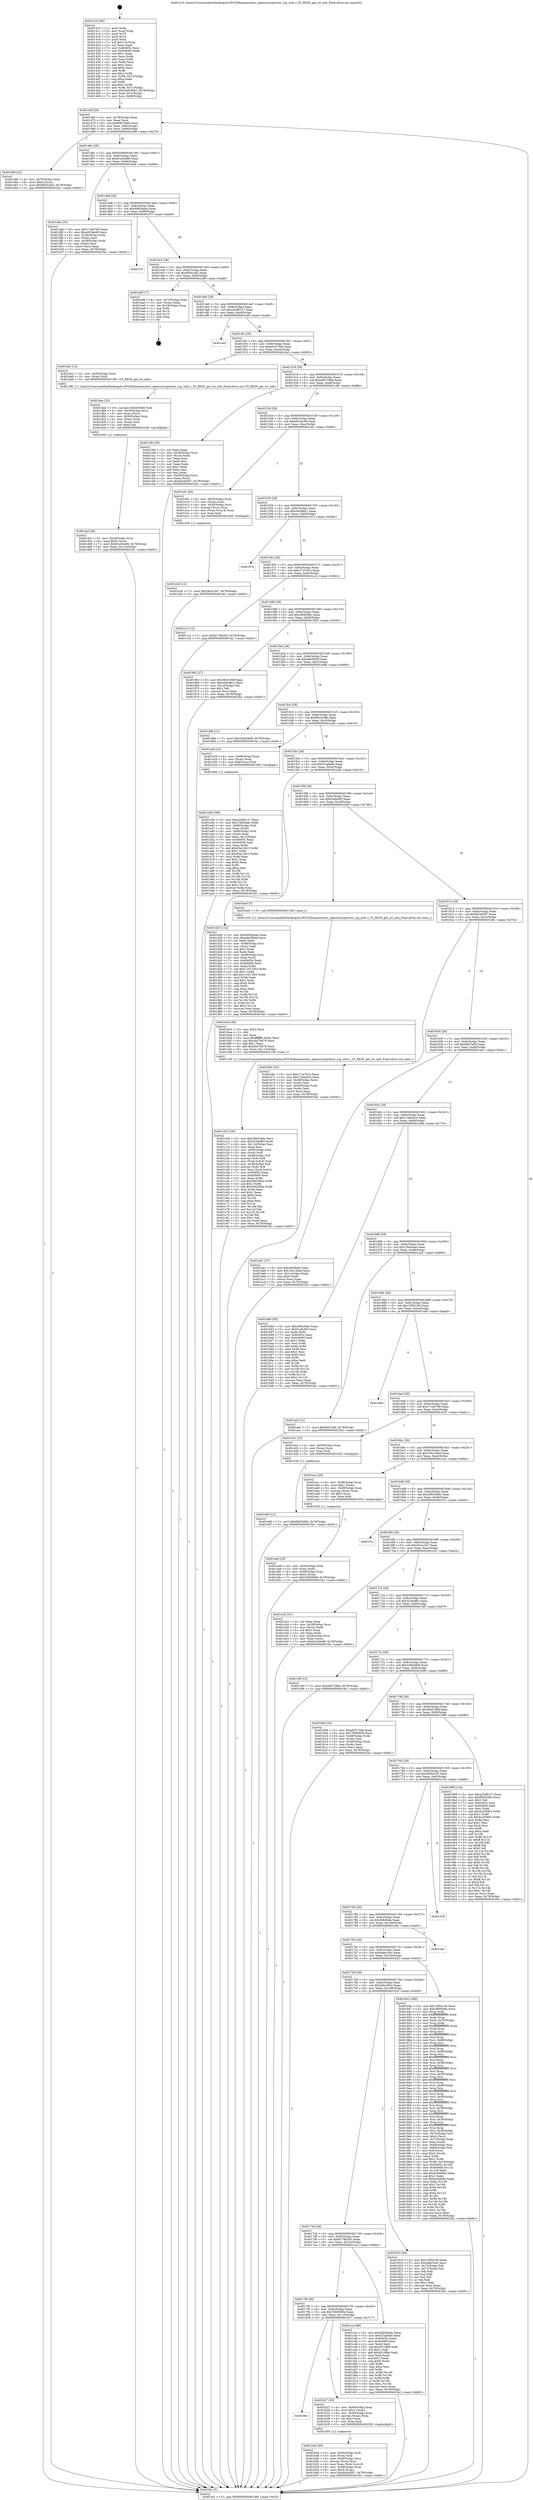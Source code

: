 digraph "0x401410" {
  label = "0x401410 (/mnt/c/Users/mathe/Desktop/tcc/POCII/binaries/extr_opensslcryptotsts_rsp_utils.c_TS_RESP_get_tst_info_Final-ollvm.out::main(0))"
  labelloc = "t"
  node[shape=record]

  Entry [label="",width=0.3,height=0.3,shape=circle,fillcolor=black,style=filled]
  "0x40146f" [label="{
     0x40146f [29]\l
     | [instrs]\l
     &nbsp;&nbsp;0x40146f \<+3\>: mov -0x78(%rbp),%eax\l
     &nbsp;&nbsp;0x401472 \<+2\>: mov %eax,%ecx\l
     &nbsp;&nbsp;0x401474 \<+6\>: sub $0x8467b6f4,%ecx\l
     &nbsp;&nbsp;0x40147a \<+6\>: mov %eax,-0x8c(%rbp)\l
     &nbsp;&nbsp;0x401480 \<+6\>: mov %ecx,-0x90(%rbp)\l
     &nbsp;&nbsp;0x401486 \<+6\>: je 0000000000401e89 \<main+0xa79\>\l
  }"]
  "0x401e89" [label="{
     0x401e89 [22]\l
     | [instrs]\l
     &nbsp;&nbsp;0x401e89 \<+4\>: mov -0x70(%rbp),%rax\l
     &nbsp;&nbsp;0x401e8d \<+6\>: movl $0x0,(%rax)\l
     &nbsp;&nbsp;0x401e93 \<+7\>: movl $0x9f281e62,-0x78(%rbp)\l
     &nbsp;&nbsp;0x401e9a \<+5\>: jmp 0000000000401fa1 \<main+0xb91\>\l
  }"]
  "0x40148c" [label="{
     0x40148c [28]\l
     | [instrs]\l
     &nbsp;&nbsp;0x40148c \<+5\>: jmp 0000000000401491 \<main+0x81\>\l
     &nbsp;&nbsp;0x401491 \<+6\>: mov -0x8c(%rbp),%eax\l
     &nbsp;&nbsp;0x401497 \<+5\>: sub $0x91e02e98,%eax\l
     &nbsp;&nbsp;0x40149c \<+6\>: mov %eax,-0x94(%rbp)\l
     &nbsp;&nbsp;0x4014a2 \<+6\>: je 0000000000401deb \<main+0x9db\>\l
  }"]
  Exit [label="",width=0.3,height=0.3,shape=circle,fillcolor=black,style=filled,peripheries=2]
  "0x401deb" [label="{
     0x401deb [33]\l
     | [instrs]\l
     &nbsp;&nbsp;0x401deb \<+5\>: mov $0x17ca0768,%eax\l
     &nbsp;&nbsp;0x401df0 \<+5\>: mov $0xa923ec69,%ecx\l
     &nbsp;&nbsp;0x401df5 \<+4\>: mov -0x28(%rbp),%rdx\l
     &nbsp;&nbsp;0x401df9 \<+2\>: mov (%rdx),%esi\l
     &nbsp;&nbsp;0x401dfb \<+4\>: mov -0x58(%rbp),%rdx\l
     &nbsp;&nbsp;0x401dff \<+2\>: cmp (%rdx),%esi\l
     &nbsp;&nbsp;0x401e01 \<+3\>: cmovl %ecx,%eax\l
     &nbsp;&nbsp;0x401e04 \<+3\>: mov %eax,-0x78(%rbp)\l
     &nbsp;&nbsp;0x401e07 \<+5\>: jmp 0000000000401fa1 \<main+0xb91\>\l
  }"]
  "0x4014a8" [label="{
     0x4014a8 [28]\l
     | [instrs]\l
     &nbsp;&nbsp;0x4014a8 \<+5\>: jmp 00000000004014ad \<main+0x9d\>\l
     &nbsp;&nbsp;0x4014ad \<+6\>: mov -0x8c(%rbp),%eax\l
     &nbsp;&nbsp;0x4014b3 \<+5\>: sub $0x9483beab,%eax\l
     &nbsp;&nbsp;0x4014b8 \<+6\>: mov %eax,-0x98(%rbp)\l
     &nbsp;&nbsp;0x4014be \<+6\>: je 0000000000401f7f \<main+0xb6f\>\l
  }"]
  "0x401e60" [label="{
     0x401e60 [12]\l
     | [instrs]\l
     &nbsp;&nbsp;0x401e60 \<+7\>: movl $0x8467b6f4,-0x78(%rbp)\l
     &nbsp;&nbsp;0x401e67 \<+5\>: jmp 0000000000401fa1 \<main+0xb91\>\l
  }"]
  "0x401f7f" [label="{
     0x401f7f\l
  }", style=dashed]
  "0x4014c4" [label="{
     0x4014c4 [28]\l
     | [instrs]\l
     &nbsp;&nbsp;0x4014c4 \<+5\>: jmp 00000000004014c9 \<main+0xb9\>\l
     &nbsp;&nbsp;0x4014c9 \<+6\>: mov -0x8c(%rbp),%eax\l
     &nbsp;&nbsp;0x4014cf \<+5\>: sub $0x9f281e62,%eax\l
     &nbsp;&nbsp;0x4014d4 \<+6\>: mov %eax,-0x9c(%rbp)\l
     &nbsp;&nbsp;0x4014da \<+6\>: je 0000000000401e9f \<main+0xa8f\>\l
  }"]
  "0x401e26" [label="{
     0x401e26 [12]\l
     | [instrs]\l
     &nbsp;&nbsp;0x401e26 \<+7\>: movl $0x29ca15e7,-0x78(%rbp)\l
     &nbsp;&nbsp;0x401e2d \<+5\>: jmp 0000000000401fa1 \<main+0xb91\>\l
  }"]
  "0x401e9f" [label="{
     0x401e9f [17]\l
     | [instrs]\l
     &nbsp;&nbsp;0x401e9f \<+4\>: mov -0x70(%rbp),%rax\l
     &nbsp;&nbsp;0x401ea3 \<+2\>: mov (%rax),%eax\l
     &nbsp;&nbsp;0x401ea5 \<+4\>: lea -0x18(%rbp),%rsp\l
     &nbsp;&nbsp;0x401ea9 \<+1\>: pop %rbx\l
     &nbsp;&nbsp;0x401eaa \<+2\>: pop %r14\l
     &nbsp;&nbsp;0x401eac \<+2\>: pop %r15\l
     &nbsp;&nbsp;0x401eae \<+1\>: pop %rbp\l
     &nbsp;&nbsp;0x401eaf \<+1\>: ret\l
  }"]
  "0x4014e0" [label="{
     0x4014e0 [28]\l
     | [instrs]\l
     &nbsp;&nbsp;0x4014e0 \<+5\>: jmp 00000000004014e5 \<main+0xd5\>\l
     &nbsp;&nbsp;0x4014e5 \<+6\>: mov -0x8c(%rbp),%eax\l
     &nbsp;&nbsp;0x4014eb \<+5\>: sub $0xa25d8127,%eax\l
     &nbsp;&nbsp;0x4014f0 \<+6\>: mov %eax,-0xa0(%rbp)\l
     &nbsp;&nbsp;0x4014f6 \<+6\>: je 0000000000401eef \<main+0xadf\>\l
  }"]
  "0x401dcf" [label="{
     0x401dcf [28]\l
     | [instrs]\l
     &nbsp;&nbsp;0x401dcf \<+4\>: mov -0x28(%rbp),%rcx\l
     &nbsp;&nbsp;0x401dd3 \<+6\>: movl $0x0,(%rcx)\l
     &nbsp;&nbsp;0x401dd9 \<+7\>: movl $0x91e02e98,-0x78(%rbp)\l
     &nbsp;&nbsp;0x401de0 \<+6\>: mov %eax,-0x118(%rbp)\l
     &nbsp;&nbsp;0x401de6 \<+5\>: jmp 0000000000401fa1 \<main+0xb91\>\l
  }"]
  "0x401eef" [label="{
     0x401eef\l
  }", style=dashed]
  "0x4014fc" [label="{
     0x4014fc [28]\l
     | [instrs]\l
     &nbsp;&nbsp;0x4014fc \<+5\>: jmp 0000000000401501 \<main+0xf1\>\l
     &nbsp;&nbsp;0x401501 \<+6\>: mov -0x8c(%rbp),%eax\l
     &nbsp;&nbsp;0x401507 \<+5\>: sub $0xa633759a,%eax\l
     &nbsp;&nbsp;0x40150c \<+6\>: mov %eax,-0xa4(%rbp)\l
     &nbsp;&nbsp;0x401512 \<+6\>: je 0000000000401da2 \<main+0x992\>\l
  }"]
  "0x401dae" [label="{
     0x401dae [33]\l
     | [instrs]\l
     &nbsp;&nbsp;0x401dae \<+10\>: movabs $0x4020b6,%rdi\l
     &nbsp;&nbsp;0x401db8 \<+4\>: mov -0x30(%rbp),%rcx\l
     &nbsp;&nbsp;0x401dbc \<+3\>: mov %rax,(%rcx)\l
     &nbsp;&nbsp;0x401dbf \<+4\>: mov -0x30(%rbp),%rax\l
     &nbsp;&nbsp;0x401dc3 \<+3\>: mov (%rax),%rax\l
     &nbsp;&nbsp;0x401dc6 \<+2\>: mov (%rax),%esi\l
     &nbsp;&nbsp;0x401dc8 \<+2\>: mov $0x0,%al\l
     &nbsp;&nbsp;0x401dca \<+5\>: call 0000000000401040 \<printf@plt\>\l
     | [calls]\l
     &nbsp;&nbsp;0x401040 \{1\} (unknown)\l
  }"]
  "0x401da2" [label="{
     0x401da2 [12]\l
     | [instrs]\l
     &nbsp;&nbsp;0x401da2 \<+4\>: mov -0x50(%rbp),%rax\l
     &nbsp;&nbsp;0x401da6 \<+3\>: mov (%rax),%rdi\l
     &nbsp;&nbsp;0x401da9 \<+5\>: call 00000000004013f0 \<TS_RESP_get_tst_info\>\l
     | [calls]\l
     &nbsp;&nbsp;0x4013f0 \{1\} (/mnt/c/Users/mathe/Desktop/tcc/POCII/binaries/extr_opensslcryptotsts_rsp_utils.c_TS_RESP_get_tst_info_Final-ollvm.out::TS_RESP_get_tst_info)\l
  }"]
  "0x401518" [label="{
     0x401518 [28]\l
     | [instrs]\l
     &nbsp;&nbsp;0x401518 \<+5\>: jmp 000000000040151d \<main+0x10d\>\l
     &nbsp;&nbsp;0x40151d \<+6\>: mov -0x8c(%rbp),%eax\l
     &nbsp;&nbsp;0x401523 \<+5\>: sub $0xa68729bd,%eax\l
     &nbsp;&nbsp;0x401528 \<+6\>: mov %eax,-0xa8(%rbp)\l
     &nbsp;&nbsp;0x40152e \<+6\>: je 0000000000401c9b \<main+0x88b\>\l
  }"]
  "0x401c0d" [label="{
     0x401c0d [130]\l
     | [instrs]\l
     &nbsp;&nbsp;0x401c0d \<+5\>: mov $0x2963c6de,%ecx\l
     &nbsp;&nbsp;0x401c12 \<+5\>: mov $0x323ebf65,%edx\l
     &nbsp;&nbsp;0x401c17 \<+6\>: mov -0x114(%rbp),%esi\l
     &nbsp;&nbsp;0x401c1d \<+3\>: imul %eax,%esi\l
     &nbsp;&nbsp;0x401c20 \<+4\>: mov -0x50(%rbp),%rdi\l
     &nbsp;&nbsp;0x401c24 \<+3\>: mov (%rdi),%rdi\l
     &nbsp;&nbsp;0x401c27 \<+4\>: mov -0x48(%rbp),%r8\l
     &nbsp;&nbsp;0x401c2b \<+3\>: movslq (%r8),%r8\l
     &nbsp;&nbsp;0x401c2e \<+4\>: mov (%rdi,%r8,8),%rdi\l
     &nbsp;&nbsp;0x401c32 \<+4\>: mov -0x38(%rbp),%r8\l
     &nbsp;&nbsp;0x401c36 \<+3\>: movslq (%r8),%r8\l
     &nbsp;&nbsp;0x401c39 \<+4\>: mov %esi,(%rdi,%r8,4)\l
     &nbsp;&nbsp;0x401c3d \<+7\>: mov 0x40405c,%eax\l
     &nbsp;&nbsp;0x401c44 \<+7\>: mov 0x404060,%esi\l
     &nbsp;&nbsp;0x401c4b \<+3\>: mov %eax,%r9d\l
     &nbsp;&nbsp;0x401c4e \<+7\>: sub $0x3645df2a,%r9d\l
     &nbsp;&nbsp;0x401c55 \<+4\>: sub $0x1,%r9d\l
     &nbsp;&nbsp;0x401c59 \<+7\>: add $0x3645df2a,%r9d\l
     &nbsp;&nbsp;0x401c60 \<+4\>: imul %r9d,%eax\l
     &nbsp;&nbsp;0x401c64 \<+3\>: and $0x1,%eax\l
     &nbsp;&nbsp;0x401c67 \<+3\>: cmp $0x0,%eax\l
     &nbsp;&nbsp;0x401c6a \<+4\>: sete %r10b\l
     &nbsp;&nbsp;0x401c6e \<+3\>: cmp $0xa,%esi\l
     &nbsp;&nbsp;0x401c71 \<+4\>: setl %r11b\l
     &nbsp;&nbsp;0x401c75 \<+3\>: mov %r10b,%bl\l
     &nbsp;&nbsp;0x401c78 \<+3\>: and %r11b,%bl\l
     &nbsp;&nbsp;0x401c7b \<+3\>: xor %r11b,%r10b\l
     &nbsp;&nbsp;0x401c7e \<+3\>: or %r10b,%bl\l
     &nbsp;&nbsp;0x401c81 \<+3\>: test $0x1,%bl\l
     &nbsp;&nbsp;0x401c84 \<+3\>: cmovne %edx,%ecx\l
     &nbsp;&nbsp;0x401c87 \<+3\>: mov %ecx,-0x78(%rbp)\l
     &nbsp;&nbsp;0x401c8a \<+5\>: jmp 0000000000401fa1 \<main+0xb91\>\l
  }"]
  "0x401c9b" [label="{
     0x401c9b [39]\l
     | [instrs]\l
     &nbsp;&nbsp;0x401c9b \<+2\>: xor %eax,%eax\l
     &nbsp;&nbsp;0x401c9d \<+4\>: mov -0x38(%rbp),%rcx\l
     &nbsp;&nbsp;0x401ca1 \<+2\>: mov (%rcx),%edx\l
     &nbsp;&nbsp;0x401ca3 \<+2\>: mov %eax,%esi\l
     &nbsp;&nbsp;0x401ca5 \<+2\>: sub %edx,%esi\l
     &nbsp;&nbsp;0x401ca7 \<+2\>: mov %eax,%edx\l
     &nbsp;&nbsp;0x401ca9 \<+3\>: sub $0x1,%edx\l
     &nbsp;&nbsp;0x401cac \<+2\>: add %edx,%esi\l
     &nbsp;&nbsp;0x401cae \<+2\>: sub %esi,%eax\l
     &nbsp;&nbsp;0x401cb0 \<+4\>: mov -0x38(%rbp),%rcx\l
     &nbsp;&nbsp;0x401cb4 \<+2\>: mov %eax,(%rcx)\l
     &nbsp;&nbsp;0x401cb6 \<+7\>: movl $0xfa34d597,-0x78(%rbp)\l
     &nbsp;&nbsp;0x401cbd \<+5\>: jmp 0000000000401fa1 \<main+0xb91\>\l
  }"]
  "0x401534" [label="{
     0x401534 [28]\l
     | [instrs]\l
     &nbsp;&nbsp;0x401534 \<+5\>: jmp 0000000000401539 \<main+0x129\>\l
     &nbsp;&nbsp;0x401539 \<+6\>: mov -0x8c(%rbp),%eax\l
     &nbsp;&nbsp;0x40153f \<+5\>: sub $0xa923ec69,%eax\l
     &nbsp;&nbsp;0x401544 \<+6\>: mov %eax,-0xac(%rbp)\l
     &nbsp;&nbsp;0x40154a \<+6\>: je 0000000000401e0c \<main+0x9fc\>\l
  }"]
  "0x401be5" [label="{
     0x401be5 [40]\l
     | [instrs]\l
     &nbsp;&nbsp;0x401be5 \<+5\>: mov $0x2,%ecx\l
     &nbsp;&nbsp;0x401bea \<+1\>: cltd\l
     &nbsp;&nbsp;0x401beb \<+2\>: idiv %ecx\l
     &nbsp;&nbsp;0x401bed \<+6\>: imul $0xfffffffe,%edx,%ecx\l
     &nbsp;&nbsp;0x401bf3 \<+6\>: sub $0xcbd79b76,%ecx\l
     &nbsp;&nbsp;0x401bf9 \<+3\>: add $0x1,%ecx\l
     &nbsp;&nbsp;0x401bfc \<+6\>: add $0xcbd79b76,%ecx\l
     &nbsp;&nbsp;0x401c02 \<+6\>: mov %ecx,-0x114(%rbp)\l
     &nbsp;&nbsp;0x401c08 \<+5\>: call 0000000000401160 \<next_i\>\l
     | [calls]\l
     &nbsp;&nbsp;0x401160 \{1\} (/mnt/c/Users/mathe/Desktop/tcc/POCII/binaries/extr_opensslcryptotsts_rsp_utils.c_TS_RESP_get_tst_info_Final-ollvm.out::next_i)\l
  }"]
  "0x401e0c" [label="{
     0x401e0c [26]\l
     | [instrs]\l
     &nbsp;&nbsp;0x401e0c \<+4\>: mov -0x50(%rbp),%rax\l
     &nbsp;&nbsp;0x401e10 \<+3\>: mov (%rax),%rax\l
     &nbsp;&nbsp;0x401e13 \<+4\>: mov -0x28(%rbp),%rcx\l
     &nbsp;&nbsp;0x401e17 \<+3\>: movslq (%rcx),%rcx\l
     &nbsp;&nbsp;0x401e1a \<+4\>: mov (%rax,%rcx,8),%rax\l
     &nbsp;&nbsp;0x401e1e \<+3\>: mov %rax,%rdi\l
     &nbsp;&nbsp;0x401e21 \<+5\>: call 0000000000401030 \<free@plt\>\l
     | [calls]\l
     &nbsp;&nbsp;0x401030 \{1\} (unknown)\l
  }"]
  "0x401550" [label="{
     0x401550 [28]\l
     | [instrs]\l
     &nbsp;&nbsp;0x401550 \<+5\>: jmp 0000000000401555 \<main+0x145\>\l
     &nbsp;&nbsp;0x401555 \<+6\>: mov -0x8c(%rbp),%eax\l
     &nbsp;&nbsp;0x40155b \<+5\>: sub $0xc0a5d8c1,%eax\l
     &nbsp;&nbsp;0x401560 \<+6\>: mov %eax,-0xb0(%rbp)\l
     &nbsp;&nbsp;0x401566 \<+6\>: je 000000000040197e \<main+0x56e\>\l
  }"]
  "0x401b44" [label="{
     0x401b44 [40]\l
     | [instrs]\l
     &nbsp;&nbsp;0x401b44 \<+4\>: mov -0x50(%rbp),%rdi\l
     &nbsp;&nbsp;0x401b48 \<+3\>: mov (%rdi),%rdi\l
     &nbsp;&nbsp;0x401b4b \<+4\>: mov -0x48(%rbp),%rcx\l
     &nbsp;&nbsp;0x401b4f \<+3\>: movslq (%rcx),%rcx\l
     &nbsp;&nbsp;0x401b52 \<+4\>: mov %rax,(%rdi,%rcx,8)\l
     &nbsp;&nbsp;0x401b56 \<+4\>: mov -0x38(%rbp),%rax\l
     &nbsp;&nbsp;0x401b5a \<+6\>: movl $0x0,(%rax)\l
     &nbsp;&nbsp;0x401b60 \<+7\>: movl $0xfa34d597,-0x78(%rbp)\l
     &nbsp;&nbsp;0x401b67 \<+5\>: jmp 0000000000401fa1 \<main+0xb91\>\l
  }"]
  "0x40197e" [label="{
     0x40197e\l
  }", style=dashed]
  "0x40156c" [label="{
     0x40156c [28]\l
     | [instrs]\l
     &nbsp;&nbsp;0x40156c \<+5\>: jmp 0000000000401571 \<main+0x161\>\l
     &nbsp;&nbsp;0x401571 \<+6\>: mov -0x8c(%rbp),%eax\l
     &nbsp;&nbsp;0x401577 \<+5\>: sub $0xc17a7d14,%eax\l
     &nbsp;&nbsp;0x40157c \<+6\>: mov %eax,-0xb4(%rbp)\l
     &nbsp;&nbsp;0x401582 \<+6\>: je 0000000000401cc2 \<main+0x8b2\>\l
  }"]
  "0x40180c" [label="{
     0x40180c\l
  }", style=dashed]
  "0x401cc2" [label="{
     0x401cc2 [12]\l
     | [instrs]\l
     &nbsp;&nbsp;0x401cc2 \<+7\>: movl $0x61786263,-0x78(%rbp)\l
     &nbsp;&nbsp;0x401cc9 \<+5\>: jmp 0000000000401fa1 \<main+0xb91\>\l
  }"]
  "0x401588" [label="{
     0x401588 [28]\l
     | [instrs]\l
     &nbsp;&nbsp;0x401588 \<+5\>: jmp 000000000040158d \<main+0x17d\>\l
     &nbsp;&nbsp;0x40158d \<+6\>: mov -0x8c(%rbp),%eax\l
     &nbsp;&nbsp;0x401593 \<+5\>: sub $0xc808566c,%eax\l
     &nbsp;&nbsp;0x401598 \<+6\>: mov %eax,-0xb8(%rbp)\l
     &nbsp;&nbsp;0x40159e \<+6\>: je 0000000000401963 \<main+0x553\>\l
  }"]
  "0x401b27" [label="{
     0x401b27 [29]\l
     | [instrs]\l
     &nbsp;&nbsp;0x401b27 \<+4\>: mov -0x40(%rbp),%rax\l
     &nbsp;&nbsp;0x401b2b \<+6\>: movl $0x1,(%rax)\l
     &nbsp;&nbsp;0x401b31 \<+4\>: mov -0x40(%rbp),%rax\l
     &nbsp;&nbsp;0x401b35 \<+3\>: movslq (%rax),%rax\l
     &nbsp;&nbsp;0x401b38 \<+4\>: shl $0x2,%rax\l
     &nbsp;&nbsp;0x401b3c \<+3\>: mov %rax,%rdi\l
     &nbsp;&nbsp;0x401b3f \<+5\>: call 0000000000401050 \<malloc@plt\>\l
     | [calls]\l
     &nbsp;&nbsp;0x401050 \{1\} (unknown)\l
  }"]
  "0x401963" [label="{
     0x401963 [27]\l
     | [instrs]\l
     &nbsp;&nbsp;0x401963 \<+5\>: mov $0x3845166f,%eax\l
     &nbsp;&nbsp;0x401968 \<+5\>: mov $0xc0a5d8c1,%ecx\l
     &nbsp;&nbsp;0x40196d \<+3\>: mov -0x1d(%rbp),%dl\l
     &nbsp;&nbsp;0x401970 \<+3\>: test $0x1,%dl\l
     &nbsp;&nbsp;0x401973 \<+3\>: cmovne %ecx,%eax\l
     &nbsp;&nbsp;0x401976 \<+3\>: mov %eax,-0x78(%rbp)\l
     &nbsp;&nbsp;0x401979 \<+5\>: jmp 0000000000401fa1 \<main+0xb91\>\l
  }"]
  "0x4015a4" [label="{
     0x4015a4 [28]\l
     | [instrs]\l
     &nbsp;&nbsp;0x4015a4 \<+5\>: jmp 00000000004015a9 \<main+0x199\>\l
     &nbsp;&nbsp;0x4015a9 \<+6\>: mov -0x8c(%rbp),%eax\l
     &nbsp;&nbsp;0x4015af \<+5\>: sub $0xe9a3f30d,%eax\l
     &nbsp;&nbsp;0x4015b4 \<+6\>: mov %eax,-0xbc(%rbp)\l
     &nbsp;&nbsp;0x4015ba \<+6\>: je 0000000000401d96 \<main+0x986\>\l
  }"]
  "0x4017f0" [label="{
     0x4017f0 [28]\l
     | [instrs]\l
     &nbsp;&nbsp;0x4017f0 \<+5\>: jmp 00000000004017f5 \<main+0x3e5\>\l
     &nbsp;&nbsp;0x4017f5 \<+6\>: mov -0x8c(%rbp),%eax\l
     &nbsp;&nbsp;0x4017fb \<+5\>: sub $0x7669593b,%eax\l
     &nbsp;&nbsp;0x401800 \<+6\>: mov %eax,-0x110(%rbp)\l
     &nbsp;&nbsp;0x401806 \<+6\>: je 0000000000401b27 \<main+0x717\>\l
  }"]
  "0x401d96" [label="{
     0x401d96 [12]\l
     | [instrs]\l
     &nbsp;&nbsp;0x401d96 \<+7\>: movl $0x326b59d9,-0x78(%rbp)\l
     &nbsp;&nbsp;0x401d9d \<+5\>: jmp 0000000000401fa1 \<main+0xb91\>\l
  }"]
  "0x4015c0" [label="{
     0x4015c0 [28]\l
     | [instrs]\l
     &nbsp;&nbsp;0x4015c0 \<+5\>: jmp 00000000004015c5 \<main+0x1b5\>\l
     &nbsp;&nbsp;0x4015c5 \<+6\>: mov -0x8c(%rbp),%eax\l
     &nbsp;&nbsp;0x4015cb \<+5\>: sub $0xf0b3c49e,%eax\l
     &nbsp;&nbsp;0x4015d0 \<+6\>: mov %eax,-0xc0(%rbp)\l
     &nbsp;&nbsp;0x4015d6 \<+6\>: je 0000000000401a29 \<main+0x619\>\l
  }"]
  "0x401cce" [label="{
     0x401cce [88]\l
     | [instrs]\l
     &nbsp;&nbsp;0x401cce \<+5\>: mov $0x9483beab,%eax\l
     &nbsp;&nbsp;0x401cd3 \<+5\>: mov $0xf15a0a6e,%ecx\l
     &nbsp;&nbsp;0x401cd8 \<+7\>: mov 0x40405c,%edx\l
     &nbsp;&nbsp;0x401cdf \<+7\>: mov 0x404060,%esi\l
     &nbsp;&nbsp;0x401ce6 \<+2\>: mov %edx,%edi\l
     &nbsp;&nbsp;0x401ce8 \<+6\>: sub $0x4510fb6,%edi\l
     &nbsp;&nbsp;0x401cee \<+3\>: sub $0x1,%edi\l
     &nbsp;&nbsp;0x401cf1 \<+6\>: add $0x4510fb6,%edi\l
     &nbsp;&nbsp;0x401cf7 \<+3\>: imul %edi,%edx\l
     &nbsp;&nbsp;0x401cfa \<+3\>: and $0x1,%edx\l
     &nbsp;&nbsp;0x401cfd \<+3\>: cmp $0x0,%edx\l
     &nbsp;&nbsp;0x401d00 \<+4\>: sete %r8b\l
     &nbsp;&nbsp;0x401d04 \<+3\>: cmp $0xa,%esi\l
     &nbsp;&nbsp;0x401d07 \<+4\>: setl %r9b\l
     &nbsp;&nbsp;0x401d0b \<+3\>: mov %r8b,%r10b\l
     &nbsp;&nbsp;0x401d0e \<+3\>: and %r9b,%r10b\l
     &nbsp;&nbsp;0x401d11 \<+3\>: xor %r9b,%r8b\l
     &nbsp;&nbsp;0x401d14 \<+3\>: or %r8b,%r10b\l
     &nbsp;&nbsp;0x401d17 \<+4\>: test $0x1,%r10b\l
     &nbsp;&nbsp;0x401d1b \<+3\>: cmovne %ecx,%eax\l
     &nbsp;&nbsp;0x401d1e \<+3\>: mov %eax,-0x78(%rbp)\l
     &nbsp;&nbsp;0x401d21 \<+5\>: jmp 0000000000401fa1 \<main+0xb91\>\l
  }"]
  "0x401a29" [label="{
     0x401a29 [16]\l
     | [instrs]\l
     &nbsp;&nbsp;0x401a29 \<+4\>: mov -0x68(%rbp),%rax\l
     &nbsp;&nbsp;0x401a2d \<+3\>: mov (%rax),%rax\l
     &nbsp;&nbsp;0x401a30 \<+4\>: mov 0x8(%rax),%rdi\l
     &nbsp;&nbsp;0x401a34 \<+5\>: call 0000000000401060 \<atoi@plt\>\l
     | [calls]\l
     &nbsp;&nbsp;0x401060 \{1\} (unknown)\l
  }"]
  "0x4015dc" [label="{
     0x4015dc [28]\l
     | [instrs]\l
     &nbsp;&nbsp;0x4015dc \<+5\>: jmp 00000000004015e1 \<main+0x1d1\>\l
     &nbsp;&nbsp;0x4015e1 \<+6\>: mov -0x8c(%rbp),%eax\l
     &nbsp;&nbsp;0x4015e7 \<+5\>: sub $0xf15a0a6e,%eax\l
     &nbsp;&nbsp;0x4015ec \<+6\>: mov %eax,-0xc4(%rbp)\l
     &nbsp;&nbsp;0x4015f2 \<+6\>: je 0000000000401d26 \<main+0x916\>\l
  }"]
  "0x401ae9" [label="{
     0x401ae9 [29]\l
     | [instrs]\l
     &nbsp;&nbsp;0x401ae9 \<+4\>: mov -0x50(%rbp),%rdi\l
     &nbsp;&nbsp;0x401aed \<+3\>: mov %rax,(%rdi)\l
     &nbsp;&nbsp;0x401af0 \<+4\>: mov -0x48(%rbp),%rax\l
     &nbsp;&nbsp;0x401af4 \<+6\>: movl $0x0,(%rax)\l
     &nbsp;&nbsp;0x401afa \<+7\>: movl $0x326b59d9,-0x78(%rbp)\l
     &nbsp;&nbsp;0x401b01 \<+5\>: jmp 0000000000401fa1 \<main+0xb91\>\l
  }"]
  "0x401d26" [label="{
     0x401d26 [112]\l
     | [instrs]\l
     &nbsp;&nbsp;0x401d26 \<+5\>: mov $0x9483beab,%eax\l
     &nbsp;&nbsp;0x401d2b \<+5\>: mov $0xe9a3f30d,%ecx\l
     &nbsp;&nbsp;0x401d30 \<+2\>: xor %edx,%edx\l
     &nbsp;&nbsp;0x401d32 \<+4\>: mov -0x48(%rbp),%rsi\l
     &nbsp;&nbsp;0x401d36 \<+2\>: mov (%rsi),%edi\l
     &nbsp;&nbsp;0x401d38 \<+3\>: sub $0x1,%edx\l
     &nbsp;&nbsp;0x401d3b \<+2\>: sub %edx,%edi\l
     &nbsp;&nbsp;0x401d3d \<+4\>: mov -0x48(%rbp),%rsi\l
     &nbsp;&nbsp;0x401d41 \<+2\>: mov %edi,(%rsi)\l
     &nbsp;&nbsp;0x401d43 \<+7\>: mov 0x40405c,%edx\l
     &nbsp;&nbsp;0x401d4a \<+7\>: mov 0x404060,%edi\l
     &nbsp;&nbsp;0x401d51 \<+3\>: mov %edx,%r8d\l
     &nbsp;&nbsp;0x401d54 \<+7\>: sub $0x11027d03,%r8d\l
     &nbsp;&nbsp;0x401d5b \<+4\>: sub $0x1,%r8d\l
     &nbsp;&nbsp;0x401d5f \<+7\>: add $0x11027d03,%r8d\l
     &nbsp;&nbsp;0x401d66 \<+4\>: imul %r8d,%edx\l
     &nbsp;&nbsp;0x401d6a \<+3\>: and $0x1,%edx\l
     &nbsp;&nbsp;0x401d6d \<+3\>: cmp $0x0,%edx\l
     &nbsp;&nbsp;0x401d70 \<+4\>: sete %r9b\l
     &nbsp;&nbsp;0x401d74 \<+3\>: cmp $0xa,%edi\l
     &nbsp;&nbsp;0x401d77 \<+4\>: setl %r10b\l
     &nbsp;&nbsp;0x401d7b \<+3\>: mov %r9b,%r11b\l
     &nbsp;&nbsp;0x401d7e \<+3\>: and %r10b,%r11b\l
     &nbsp;&nbsp;0x401d81 \<+3\>: xor %r10b,%r9b\l
     &nbsp;&nbsp;0x401d84 \<+3\>: or %r9b,%r11b\l
     &nbsp;&nbsp;0x401d87 \<+4\>: test $0x1,%r11b\l
     &nbsp;&nbsp;0x401d8b \<+3\>: cmovne %ecx,%eax\l
     &nbsp;&nbsp;0x401d8e \<+3\>: mov %eax,-0x78(%rbp)\l
     &nbsp;&nbsp;0x401d91 \<+5\>: jmp 0000000000401fa1 \<main+0xb91\>\l
  }"]
  "0x4015f8" [label="{
     0x4015f8 [28]\l
     | [instrs]\l
     &nbsp;&nbsp;0x4015f8 \<+5\>: jmp 00000000004015fd \<main+0x1ed\>\l
     &nbsp;&nbsp;0x4015fd \<+6\>: mov -0x8c(%rbp),%eax\l
     &nbsp;&nbsp;0x401603 \<+5\>: sub $0xf1afa383,%eax\l
     &nbsp;&nbsp;0x401608 \<+6\>: mov %eax,-0xc8(%rbp)\l
     &nbsp;&nbsp;0x40160e \<+6\>: je 0000000000401be0 \<main+0x7d0\>\l
  }"]
  "0x401a39" [label="{
     0x401a39 [108]\l
     | [instrs]\l
     &nbsp;&nbsp;0x401a39 \<+5\>: mov $0xa25d8127,%ecx\l
     &nbsp;&nbsp;0x401a3e \<+5\>: mov $0x13be5aae,%edx\l
     &nbsp;&nbsp;0x401a43 \<+4\>: mov -0x60(%rbp),%rdi\l
     &nbsp;&nbsp;0x401a47 \<+2\>: mov %eax,(%rdi)\l
     &nbsp;&nbsp;0x401a49 \<+4\>: mov -0x60(%rbp),%rdi\l
     &nbsp;&nbsp;0x401a4d \<+2\>: mov (%rdi),%eax\l
     &nbsp;&nbsp;0x401a4f \<+3\>: mov %eax,-0x1c(%rbp)\l
     &nbsp;&nbsp;0x401a52 \<+7\>: mov 0x40405c,%eax\l
     &nbsp;&nbsp;0x401a59 \<+7\>: mov 0x404060,%esi\l
     &nbsp;&nbsp;0x401a60 \<+3\>: mov %eax,%r8d\l
     &nbsp;&nbsp;0x401a63 \<+7\>: add $0xd5a13d13,%r8d\l
     &nbsp;&nbsp;0x401a6a \<+4\>: sub $0x1,%r8d\l
     &nbsp;&nbsp;0x401a6e \<+7\>: sub $0xd5a13d13,%r8d\l
     &nbsp;&nbsp;0x401a75 \<+4\>: imul %r8d,%eax\l
     &nbsp;&nbsp;0x401a79 \<+3\>: and $0x1,%eax\l
     &nbsp;&nbsp;0x401a7c \<+3\>: cmp $0x0,%eax\l
     &nbsp;&nbsp;0x401a7f \<+4\>: sete %r9b\l
     &nbsp;&nbsp;0x401a83 \<+3\>: cmp $0xa,%esi\l
     &nbsp;&nbsp;0x401a86 \<+4\>: setl %r10b\l
     &nbsp;&nbsp;0x401a8a \<+3\>: mov %r9b,%r11b\l
     &nbsp;&nbsp;0x401a8d \<+3\>: and %r10b,%r11b\l
     &nbsp;&nbsp;0x401a90 \<+3\>: xor %r10b,%r9b\l
     &nbsp;&nbsp;0x401a93 \<+3\>: or %r9b,%r11b\l
     &nbsp;&nbsp;0x401a96 \<+4\>: test $0x1,%r11b\l
     &nbsp;&nbsp;0x401a9a \<+3\>: cmovne %edx,%ecx\l
     &nbsp;&nbsp;0x401a9d \<+3\>: mov %ecx,-0x78(%rbp)\l
     &nbsp;&nbsp;0x401aa0 \<+5\>: jmp 0000000000401fa1 \<main+0xb91\>\l
  }"]
  "0x401be0" [label="{
     0x401be0 [5]\l
     | [instrs]\l
     &nbsp;&nbsp;0x401be0 \<+5\>: call 0000000000401160 \<next_i\>\l
     | [calls]\l
     &nbsp;&nbsp;0x401160 \{1\} (/mnt/c/Users/mathe/Desktop/tcc/POCII/binaries/extr_opensslcryptotsts_rsp_utils.c_TS_RESP_get_tst_info_Final-ollvm.out::next_i)\l
  }"]
  "0x401614" [label="{
     0x401614 [28]\l
     | [instrs]\l
     &nbsp;&nbsp;0x401614 \<+5\>: jmp 0000000000401619 \<main+0x209\>\l
     &nbsp;&nbsp;0x401619 \<+6\>: mov -0x8c(%rbp),%eax\l
     &nbsp;&nbsp;0x40161f \<+5\>: sub $0xfa34d597,%eax\l
     &nbsp;&nbsp;0x401624 \<+6\>: mov %eax,-0xcc(%rbp)\l
     &nbsp;&nbsp;0x40162a \<+6\>: je 0000000000401b6c \<main+0x75c\>\l
  }"]
  "0x401410" [label="{
     0x401410 [95]\l
     | [instrs]\l
     &nbsp;&nbsp;0x401410 \<+1\>: push %rbp\l
     &nbsp;&nbsp;0x401411 \<+3\>: mov %rsp,%rbp\l
     &nbsp;&nbsp;0x401414 \<+2\>: push %r15\l
     &nbsp;&nbsp;0x401416 \<+2\>: push %r14\l
     &nbsp;&nbsp;0x401418 \<+1\>: push %rbx\l
     &nbsp;&nbsp;0x401419 \<+7\>: sub $0x118,%rsp\l
     &nbsp;&nbsp;0x401420 \<+2\>: xor %eax,%eax\l
     &nbsp;&nbsp;0x401422 \<+7\>: mov 0x40405c,%ecx\l
     &nbsp;&nbsp;0x401429 \<+7\>: mov 0x404060,%edx\l
     &nbsp;&nbsp;0x401430 \<+3\>: sub $0x1,%eax\l
     &nbsp;&nbsp;0x401433 \<+3\>: mov %ecx,%r8d\l
     &nbsp;&nbsp;0x401436 \<+3\>: add %eax,%r8d\l
     &nbsp;&nbsp;0x401439 \<+4\>: imul %r8d,%ecx\l
     &nbsp;&nbsp;0x40143d \<+3\>: and $0x1,%ecx\l
     &nbsp;&nbsp;0x401440 \<+3\>: cmp $0x0,%ecx\l
     &nbsp;&nbsp;0x401443 \<+4\>: sete %r9b\l
     &nbsp;&nbsp;0x401447 \<+4\>: and $0x1,%r9b\l
     &nbsp;&nbsp;0x40144b \<+4\>: mov %r9b,-0x72(%rbp)\l
     &nbsp;&nbsp;0x40144f \<+3\>: cmp $0xa,%edx\l
     &nbsp;&nbsp;0x401452 \<+4\>: setl %r9b\l
     &nbsp;&nbsp;0x401456 \<+4\>: and $0x1,%r9b\l
     &nbsp;&nbsp;0x40145a \<+4\>: mov %r9b,-0x71(%rbp)\l
     &nbsp;&nbsp;0x40145e \<+7\>: movl $0x5a9c3642,-0x78(%rbp)\l
     &nbsp;&nbsp;0x401465 \<+3\>: mov %edi,-0x7c(%rbp)\l
     &nbsp;&nbsp;0x401468 \<+7\>: mov %rsi,-0x88(%rbp)\l
  }"]
  "0x401b6c" [label="{
     0x401b6c [33]\l
     | [instrs]\l
     &nbsp;&nbsp;0x401b6c \<+5\>: mov $0xc17a7d14,%eax\l
     &nbsp;&nbsp;0x401b71 \<+5\>: mov $0x116da424,%ecx\l
     &nbsp;&nbsp;0x401b76 \<+4\>: mov -0x38(%rbp),%rdx\l
     &nbsp;&nbsp;0x401b7a \<+2\>: mov (%rdx),%esi\l
     &nbsp;&nbsp;0x401b7c \<+4\>: mov -0x40(%rbp),%rdx\l
     &nbsp;&nbsp;0x401b80 \<+2\>: cmp (%rdx),%esi\l
     &nbsp;&nbsp;0x401b82 \<+3\>: cmovl %ecx,%eax\l
     &nbsp;&nbsp;0x401b85 \<+3\>: mov %eax,-0x78(%rbp)\l
     &nbsp;&nbsp;0x401b88 \<+5\>: jmp 0000000000401fa1 \<main+0xb91\>\l
  }"]
  "0x401630" [label="{
     0x401630 [28]\l
     | [instrs]\l
     &nbsp;&nbsp;0x401630 \<+5\>: jmp 0000000000401635 \<main+0x225\>\l
     &nbsp;&nbsp;0x401635 \<+6\>: mov -0x8c(%rbp),%eax\l
     &nbsp;&nbsp;0x40163b \<+5\>: sub $0x9467e94,%eax\l
     &nbsp;&nbsp;0x401640 \<+6\>: mov %eax,-0xd0(%rbp)\l
     &nbsp;&nbsp;0x401646 \<+6\>: je 0000000000401ab1 \<main+0x6a1\>\l
  }"]
  "0x401fa1" [label="{
     0x401fa1 [5]\l
     | [instrs]\l
     &nbsp;&nbsp;0x401fa1 \<+5\>: jmp 000000000040146f \<main+0x5f\>\l
  }"]
  "0x401ab1" [label="{
     0x401ab1 [27]\l
     | [instrs]\l
     &nbsp;&nbsp;0x401ab1 \<+5\>: mov $0x40fcfbde,%eax\l
     &nbsp;&nbsp;0x401ab6 \<+5\>: mov $0x194144ed,%ecx\l
     &nbsp;&nbsp;0x401abb \<+3\>: mov -0x1c(%rbp),%edx\l
     &nbsp;&nbsp;0x401abe \<+3\>: cmp $0x0,%edx\l
     &nbsp;&nbsp;0x401ac1 \<+3\>: cmove %ecx,%eax\l
     &nbsp;&nbsp;0x401ac4 \<+3\>: mov %eax,-0x78(%rbp)\l
     &nbsp;&nbsp;0x401ac7 \<+5\>: jmp 0000000000401fa1 \<main+0xb91\>\l
  }"]
  "0x40164c" [label="{
     0x40164c [28]\l
     | [instrs]\l
     &nbsp;&nbsp;0x40164c \<+5\>: jmp 0000000000401651 \<main+0x241\>\l
     &nbsp;&nbsp;0x401651 \<+6\>: mov -0x8c(%rbp),%eax\l
     &nbsp;&nbsp;0x401657 \<+5\>: sub $0x116da424,%eax\l
     &nbsp;&nbsp;0x40165c \<+6\>: mov %eax,-0xd4(%rbp)\l
     &nbsp;&nbsp;0x401662 \<+6\>: je 0000000000401b8d \<main+0x77d\>\l
  }"]
  "0x4017d4" [label="{
     0x4017d4 [28]\l
     | [instrs]\l
     &nbsp;&nbsp;0x4017d4 \<+5\>: jmp 00000000004017d9 \<main+0x3c9\>\l
     &nbsp;&nbsp;0x4017d9 \<+6\>: mov -0x8c(%rbp),%eax\l
     &nbsp;&nbsp;0x4017df \<+5\>: sub $0x61786263,%eax\l
     &nbsp;&nbsp;0x4017e4 \<+6\>: mov %eax,-0x10c(%rbp)\l
     &nbsp;&nbsp;0x4017ea \<+6\>: je 0000000000401cce \<main+0x8be\>\l
  }"]
  "0x401b8d" [label="{
     0x401b8d [83]\l
     | [instrs]\l
     &nbsp;&nbsp;0x401b8d \<+5\>: mov $0x2963c6de,%eax\l
     &nbsp;&nbsp;0x401b92 \<+5\>: mov $0xf1afa383,%ecx\l
     &nbsp;&nbsp;0x401b97 \<+2\>: xor %edx,%edx\l
     &nbsp;&nbsp;0x401b99 \<+7\>: mov 0x40405c,%esi\l
     &nbsp;&nbsp;0x401ba0 \<+7\>: mov 0x404060,%edi\l
     &nbsp;&nbsp;0x401ba7 \<+3\>: sub $0x1,%edx\l
     &nbsp;&nbsp;0x401baa \<+3\>: mov %esi,%r8d\l
     &nbsp;&nbsp;0x401bad \<+3\>: add %edx,%r8d\l
     &nbsp;&nbsp;0x401bb0 \<+4\>: imul %r8d,%esi\l
     &nbsp;&nbsp;0x401bb4 \<+3\>: and $0x1,%esi\l
     &nbsp;&nbsp;0x401bb7 \<+3\>: cmp $0x0,%esi\l
     &nbsp;&nbsp;0x401bba \<+4\>: sete %r9b\l
     &nbsp;&nbsp;0x401bbe \<+3\>: cmp $0xa,%edi\l
     &nbsp;&nbsp;0x401bc1 \<+4\>: setl %r10b\l
     &nbsp;&nbsp;0x401bc5 \<+3\>: mov %r9b,%r11b\l
     &nbsp;&nbsp;0x401bc8 \<+3\>: and %r10b,%r11b\l
     &nbsp;&nbsp;0x401bcb \<+3\>: xor %r10b,%r9b\l
     &nbsp;&nbsp;0x401bce \<+3\>: or %r9b,%r11b\l
     &nbsp;&nbsp;0x401bd1 \<+4\>: test $0x1,%r11b\l
     &nbsp;&nbsp;0x401bd5 \<+3\>: cmovne %ecx,%eax\l
     &nbsp;&nbsp;0x401bd8 \<+3\>: mov %eax,-0x78(%rbp)\l
     &nbsp;&nbsp;0x401bdb \<+5\>: jmp 0000000000401fa1 \<main+0xb91\>\l
  }"]
  "0x401668" [label="{
     0x401668 [28]\l
     | [instrs]\l
     &nbsp;&nbsp;0x401668 \<+5\>: jmp 000000000040166d \<main+0x25d\>\l
     &nbsp;&nbsp;0x40166d \<+6\>: mov -0x8c(%rbp),%eax\l
     &nbsp;&nbsp;0x401673 \<+5\>: sub $0x13be5aae,%eax\l
     &nbsp;&nbsp;0x401678 \<+6\>: mov %eax,-0xd8(%rbp)\l
     &nbsp;&nbsp;0x40167e \<+6\>: je 0000000000401aa5 \<main+0x695\>\l
  }"]
  "0x401816" [label="{
     0x401816 [44]\l
     | [instrs]\l
     &nbsp;&nbsp;0x401816 \<+5\>: mov $0x15f50156,%eax\l
     &nbsp;&nbsp;0x40181b \<+5\>: mov $0x4a8c3cdc,%ecx\l
     &nbsp;&nbsp;0x401820 \<+3\>: mov -0x72(%rbp),%dl\l
     &nbsp;&nbsp;0x401823 \<+4\>: mov -0x71(%rbp),%sil\l
     &nbsp;&nbsp;0x401827 \<+3\>: mov %dl,%dil\l
     &nbsp;&nbsp;0x40182a \<+3\>: and %sil,%dil\l
     &nbsp;&nbsp;0x40182d \<+3\>: xor %sil,%dl\l
     &nbsp;&nbsp;0x401830 \<+3\>: or %dl,%dil\l
     &nbsp;&nbsp;0x401833 \<+4\>: test $0x1,%dil\l
     &nbsp;&nbsp;0x401837 \<+3\>: cmovne %ecx,%eax\l
     &nbsp;&nbsp;0x40183a \<+3\>: mov %eax,-0x78(%rbp)\l
     &nbsp;&nbsp;0x40183d \<+5\>: jmp 0000000000401fa1 \<main+0xb91\>\l
  }"]
  "0x401aa5" [label="{
     0x401aa5 [12]\l
     | [instrs]\l
     &nbsp;&nbsp;0x401aa5 \<+7\>: movl $0x9467e94,-0x78(%rbp)\l
     &nbsp;&nbsp;0x401aac \<+5\>: jmp 0000000000401fa1 \<main+0xb91\>\l
  }"]
  "0x401684" [label="{
     0x401684 [28]\l
     | [instrs]\l
     &nbsp;&nbsp;0x401684 \<+5\>: jmp 0000000000401689 \<main+0x279\>\l
     &nbsp;&nbsp;0x401689 \<+6\>: mov -0x8c(%rbp),%eax\l
     &nbsp;&nbsp;0x40168f \<+5\>: sub $0x15f50156,%eax\l
     &nbsp;&nbsp;0x401694 \<+6\>: mov %eax,-0xdc(%rbp)\l
     &nbsp;&nbsp;0x40169a \<+6\>: je 0000000000401eb0 \<main+0xaa0\>\l
  }"]
  "0x4017b8" [label="{
     0x4017b8 [28]\l
     | [instrs]\l
     &nbsp;&nbsp;0x4017b8 \<+5\>: jmp 00000000004017bd \<main+0x3ad\>\l
     &nbsp;&nbsp;0x4017bd \<+6\>: mov -0x8c(%rbp),%eax\l
     &nbsp;&nbsp;0x4017c3 \<+5\>: sub $0x5a9c3642,%eax\l
     &nbsp;&nbsp;0x4017c8 \<+6\>: mov %eax,-0x108(%rbp)\l
     &nbsp;&nbsp;0x4017ce \<+6\>: je 0000000000401816 \<main+0x406\>\l
  }"]
  "0x401eb0" [label="{
     0x401eb0\l
  }", style=dashed]
  "0x4016a0" [label="{
     0x4016a0 [28]\l
     | [instrs]\l
     &nbsp;&nbsp;0x4016a0 \<+5\>: jmp 00000000004016a5 \<main+0x295\>\l
     &nbsp;&nbsp;0x4016a5 \<+6\>: mov -0x8c(%rbp),%eax\l
     &nbsp;&nbsp;0x4016ab \<+5\>: sub $0x17ca0768,%eax\l
     &nbsp;&nbsp;0x4016b0 \<+6\>: mov %eax,-0xe0(%rbp)\l
     &nbsp;&nbsp;0x4016b6 \<+6\>: je 0000000000401e51 \<main+0xa41\>\l
  }"]
  "0x401842" [label="{
     0x401842 [289]\l
     | [instrs]\l
     &nbsp;&nbsp;0x401842 \<+5\>: mov $0x15f50156,%eax\l
     &nbsp;&nbsp;0x401847 \<+5\>: mov $0xc808566c,%ecx\l
     &nbsp;&nbsp;0x40184c \<+3\>: mov %rsp,%rdx\l
     &nbsp;&nbsp;0x40184f \<+4\>: add $0xfffffffffffffff0,%rdx\l
     &nbsp;&nbsp;0x401853 \<+3\>: mov %rdx,%rsp\l
     &nbsp;&nbsp;0x401856 \<+4\>: mov %rdx,-0x70(%rbp)\l
     &nbsp;&nbsp;0x40185a \<+3\>: mov %rsp,%rdx\l
     &nbsp;&nbsp;0x40185d \<+4\>: add $0xfffffffffffffff0,%rdx\l
     &nbsp;&nbsp;0x401861 \<+3\>: mov %rdx,%rsp\l
     &nbsp;&nbsp;0x401864 \<+3\>: mov %rsp,%rsi\l
     &nbsp;&nbsp;0x401867 \<+4\>: add $0xfffffffffffffff0,%rsi\l
     &nbsp;&nbsp;0x40186b \<+3\>: mov %rsi,%rsp\l
     &nbsp;&nbsp;0x40186e \<+4\>: mov %rsi,-0x68(%rbp)\l
     &nbsp;&nbsp;0x401872 \<+3\>: mov %rsp,%rsi\l
     &nbsp;&nbsp;0x401875 \<+4\>: add $0xfffffffffffffff0,%rsi\l
     &nbsp;&nbsp;0x401879 \<+3\>: mov %rsi,%rsp\l
     &nbsp;&nbsp;0x40187c \<+4\>: mov %rsi,-0x60(%rbp)\l
     &nbsp;&nbsp;0x401880 \<+3\>: mov %rsp,%rsi\l
     &nbsp;&nbsp;0x401883 \<+4\>: add $0xfffffffffffffff0,%rsi\l
     &nbsp;&nbsp;0x401887 \<+3\>: mov %rsi,%rsp\l
     &nbsp;&nbsp;0x40188a \<+4\>: mov %rsi,-0x58(%rbp)\l
     &nbsp;&nbsp;0x40188e \<+3\>: mov %rsp,%rsi\l
     &nbsp;&nbsp;0x401891 \<+4\>: add $0xfffffffffffffff0,%rsi\l
     &nbsp;&nbsp;0x401895 \<+3\>: mov %rsi,%rsp\l
     &nbsp;&nbsp;0x401898 \<+4\>: mov %rsi,-0x50(%rbp)\l
     &nbsp;&nbsp;0x40189c \<+3\>: mov %rsp,%rsi\l
     &nbsp;&nbsp;0x40189f \<+4\>: add $0xfffffffffffffff0,%rsi\l
     &nbsp;&nbsp;0x4018a3 \<+3\>: mov %rsi,%rsp\l
     &nbsp;&nbsp;0x4018a6 \<+4\>: mov %rsi,-0x48(%rbp)\l
     &nbsp;&nbsp;0x4018aa \<+3\>: mov %rsp,%rsi\l
     &nbsp;&nbsp;0x4018ad \<+4\>: add $0xfffffffffffffff0,%rsi\l
     &nbsp;&nbsp;0x4018b1 \<+3\>: mov %rsi,%rsp\l
     &nbsp;&nbsp;0x4018b4 \<+4\>: mov %rsi,-0x40(%rbp)\l
     &nbsp;&nbsp;0x4018b8 \<+3\>: mov %rsp,%rsi\l
     &nbsp;&nbsp;0x4018bb \<+4\>: add $0xfffffffffffffff0,%rsi\l
     &nbsp;&nbsp;0x4018bf \<+3\>: mov %rsi,%rsp\l
     &nbsp;&nbsp;0x4018c2 \<+4\>: mov %rsi,-0x38(%rbp)\l
     &nbsp;&nbsp;0x4018c6 \<+3\>: mov %rsp,%rsi\l
     &nbsp;&nbsp;0x4018c9 \<+4\>: add $0xfffffffffffffff0,%rsi\l
     &nbsp;&nbsp;0x4018cd \<+3\>: mov %rsi,%rsp\l
     &nbsp;&nbsp;0x4018d0 \<+4\>: mov %rsi,-0x30(%rbp)\l
     &nbsp;&nbsp;0x4018d4 \<+3\>: mov %rsp,%rsi\l
     &nbsp;&nbsp;0x4018d7 \<+4\>: add $0xfffffffffffffff0,%rsi\l
     &nbsp;&nbsp;0x4018db \<+3\>: mov %rsi,%rsp\l
     &nbsp;&nbsp;0x4018de \<+4\>: mov %rsi,-0x28(%rbp)\l
     &nbsp;&nbsp;0x4018e2 \<+4\>: mov -0x70(%rbp),%rsi\l
     &nbsp;&nbsp;0x4018e6 \<+6\>: movl $0x0,(%rsi)\l
     &nbsp;&nbsp;0x4018ec \<+3\>: mov -0x7c(%rbp),%edi\l
     &nbsp;&nbsp;0x4018ef \<+2\>: mov %edi,(%rdx)\l
     &nbsp;&nbsp;0x4018f1 \<+4\>: mov -0x68(%rbp),%rsi\l
     &nbsp;&nbsp;0x4018f5 \<+7\>: mov -0x88(%rbp),%r8\l
     &nbsp;&nbsp;0x4018fc \<+3\>: mov %r8,(%rsi)\l
     &nbsp;&nbsp;0x4018ff \<+3\>: cmpl $0x2,(%rdx)\l
     &nbsp;&nbsp;0x401902 \<+4\>: setne %r9b\l
     &nbsp;&nbsp;0x401906 \<+4\>: and $0x1,%r9b\l
     &nbsp;&nbsp;0x40190a \<+4\>: mov %r9b,-0x1d(%rbp)\l
     &nbsp;&nbsp;0x40190e \<+8\>: mov 0x40405c,%r10d\l
     &nbsp;&nbsp;0x401916 \<+8\>: mov 0x404060,%r11d\l
     &nbsp;&nbsp;0x40191e \<+3\>: mov %r10d,%ebx\l
     &nbsp;&nbsp;0x401921 \<+6\>: add $0xfcddd08a,%ebx\l
     &nbsp;&nbsp;0x401927 \<+3\>: sub $0x1,%ebx\l
     &nbsp;&nbsp;0x40192a \<+6\>: sub $0xfcddd08a,%ebx\l
     &nbsp;&nbsp;0x401930 \<+4\>: imul %ebx,%r10d\l
     &nbsp;&nbsp;0x401934 \<+4\>: and $0x1,%r10d\l
     &nbsp;&nbsp;0x401938 \<+4\>: cmp $0x0,%r10d\l
     &nbsp;&nbsp;0x40193c \<+4\>: sete %r9b\l
     &nbsp;&nbsp;0x401940 \<+4\>: cmp $0xa,%r11d\l
     &nbsp;&nbsp;0x401944 \<+4\>: setl %r14b\l
     &nbsp;&nbsp;0x401948 \<+3\>: mov %r9b,%r15b\l
     &nbsp;&nbsp;0x40194b \<+3\>: and %r14b,%r15b\l
     &nbsp;&nbsp;0x40194e \<+3\>: xor %r14b,%r9b\l
     &nbsp;&nbsp;0x401951 \<+3\>: or %r9b,%r15b\l
     &nbsp;&nbsp;0x401954 \<+4\>: test $0x1,%r15b\l
     &nbsp;&nbsp;0x401958 \<+3\>: cmovne %ecx,%eax\l
     &nbsp;&nbsp;0x40195b \<+3\>: mov %eax,-0x78(%rbp)\l
     &nbsp;&nbsp;0x40195e \<+5\>: jmp 0000000000401fa1 \<main+0xb91\>\l
  }"]
  "0x401e51" [label="{
     0x401e51 [15]\l
     | [instrs]\l
     &nbsp;&nbsp;0x401e51 \<+4\>: mov -0x50(%rbp),%rax\l
     &nbsp;&nbsp;0x401e55 \<+3\>: mov (%rax),%rax\l
     &nbsp;&nbsp;0x401e58 \<+3\>: mov %rax,%rdi\l
     &nbsp;&nbsp;0x401e5b \<+5\>: call 0000000000401030 \<free@plt\>\l
     | [calls]\l
     &nbsp;&nbsp;0x401030 \{1\} (unknown)\l
  }"]
  "0x4016bc" [label="{
     0x4016bc [28]\l
     | [instrs]\l
     &nbsp;&nbsp;0x4016bc \<+5\>: jmp 00000000004016c1 \<main+0x2b1\>\l
     &nbsp;&nbsp;0x4016c1 \<+6\>: mov -0x8c(%rbp),%eax\l
     &nbsp;&nbsp;0x4016c7 \<+5\>: sub $0x194144ed,%eax\l
     &nbsp;&nbsp;0x4016cc \<+6\>: mov %eax,-0xe4(%rbp)\l
     &nbsp;&nbsp;0x4016d2 \<+6\>: je 0000000000401acc \<main+0x6bc\>\l
  }"]
  "0x40179c" [label="{
     0x40179c [28]\l
     | [instrs]\l
     &nbsp;&nbsp;0x40179c \<+5\>: jmp 00000000004017a1 \<main+0x391\>\l
     &nbsp;&nbsp;0x4017a1 \<+6\>: mov -0x8c(%rbp),%eax\l
     &nbsp;&nbsp;0x4017a7 \<+5\>: sub $0x4a8c3cdc,%eax\l
     &nbsp;&nbsp;0x4017ac \<+6\>: mov %eax,-0x104(%rbp)\l
     &nbsp;&nbsp;0x4017b2 \<+6\>: je 0000000000401842 \<main+0x432\>\l
  }"]
  "0x401acc" [label="{
     0x401acc [29]\l
     | [instrs]\l
     &nbsp;&nbsp;0x401acc \<+4\>: mov -0x58(%rbp),%rax\l
     &nbsp;&nbsp;0x401ad0 \<+6\>: movl $0x1,(%rax)\l
     &nbsp;&nbsp;0x401ad6 \<+4\>: mov -0x58(%rbp),%rax\l
     &nbsp;&nbsp;0x401ada \<+3\>: movslq (%rax),%rax\l
     &nbsp;&nbsp;0x401add \<+4\>: shl $0x3,%rax\l
     &nbsp;&nbsp;0x401ae1 \<+3\>: mov %rax,%rdi\l
     &nbsp;&nbsp;0x401ae4 \<+5\>: call 0000000000401050 \<malloc@plt\>\l
     | [calls]\l
     &nbsp;&nbsp;0x401050 \{1\} (unknown)\l
  }"]
  "0x4016d8" [label="{
     0x4016d8 [28]\l
     | [instrs]\l
     &nbsp;&nbsp;0x4016d8 \<+5\>: jmp 00000000004016dd \<main+0x2cd\>\l
     &nbsp;&nbsp;0x4016dd \<+6\>: mov -0x8c(%rbp),%eax\l
     &nbsp;&nbsp;0x4016e3 \<+5\>: sub $0x2963c6de,%eax\l
     &nbsp;&nbsp;0x4016e8 \<+6\>: mov %eax,-0xe8(%rbp)\l
     &nbsp;&nbsp;0x4016ee \<+6\>: je 0000000000401f1c \<main+0xb0c\>\l
  }"]
  "0x401e6c" [label="{
     0x401e6c\l
  }", style=dashed]
  "0x401f1c" [label="{
     0x401f1c\l
  }", style=dashed]
  "0x4016f4" [label="{
     0x4016f4 [28]\l
     | [instrs]\l
     &nbsp;&nbsp;0x4016f4 \<+5\>: jmp 00000000004016f9 \<main+0x2e9\>\l
     &nbsp;&nbsp;0x4016f9 \<+6\>: mov -0x8c(%rbp),%eax\l
     &nbsp;&nbsp;0x4016ff \<+5\>: sub $0x29ca15e7,%eax\l
     &nbsp;&nbsp;0x401704 \<+6\>: mov %eax,-0xec(%rbp)\l
     &nbsp;&nbsp;0x40170a \<+6\>: je 0000000000401e32 \<main+0xa22\>\l
  }"]
  "0x401780" [label="{
     0x401780 [28]\l
     | [instrs]\l
     &nbsp;&nbsp;0x401780 \<+5\>: jmp 0000000000401785 \<main+0x375\>\l
     &nbsp;&nbsp;0x401785 \<+6\>: mov -0x8c(%rbp),%eax\l
     &nbsp;&nbsp;0x40178b \<+5\>: sub $0x40fcfbde,%eax\l
     &nbsp;&nbsp;0x401790 \<+6\>: mov %eax,-0x100(%rbp)\l
     &nbsp;&nbsp;0x401796 \<+6\>: je 0000000000401e6c \<main+0xa5c\>\l
  }"]
  "0x401e32" [label="{
     0x401e32 [31]\l
     | [instrs]\l
     &nbsp;&nbsp;0x401e32 \<+2\>: xor %eax,%eax\l
     &nbsp;&nbsp;0x401e34 \<+4\>: mov -0x28(%rbp),%rcx\l
     &nbsp;&nbsp;0x401e38 \<+2\>: mov (%rcx),%edx\l
     &nbsp;&nbsp;0x401e3a \<+3\>: sub $0x1,%eax\l
     &nbsp;&nbsp;0x401e3d \<+2\>: sub %eax,%edx\l
     &nbsp;&nbsp;0x401e3f \<+4\>: mov -0x28(%rbp),%rcx\l
     &nbsp;&nbsp;0x401e43 \<+2\>: mov %edx,(%rcx)\l
     &nbsp;&nbsp;0x401e45 \<+7\>: movl $0x91e02e98,-0x78(%rbp)\l
     &nbsp;&nbsp;0x401e4c \<+5\>: jmp 0000000000401fa1 \<main+0xb91\>\l
  }"]
  "0x401710" [label="{
     0x401710 [28]\l
     | [instrs]\l
     &nbsp;&nbsp;0x401710 \<+5\>: jmp 0000000000401715 \<main+0x305\>\l
     &nbsp;&nbsp;0x401715 \<+6\>: mov -0x8c(%rbp),%eax\l
     &nbsp;&nbsp;0x40171b \<+5\>: sub $0x323ebf65,%eax\l
     &nbsp;&nbsp;0x401720 \<+6\>: mov %eax,-0xf0(%rbp)\l
     &nbsp;&nbsp;0x401726 \<+6\>: je 0000000000401c8f \<main+0x87f\>\l
  }"]
  "0x401e78" [label="{
     0x401e78\l
  }", style=dashed]
  "0x401c8f" [label="{
     0x401c8f [12]\l
     | [instrs]\l
     &nbsp;&nbsp;0x401c8f \<+7\>: movl $0xa68729bd,-0x78(%rbp)\l
     &nbsp;&nbsp;0x401c96 \<+5\>: jmp 0000000000401fa1 \<main+0xb91\>\l
  }"]
  "0x40172c" [label="{
     0x40172c [28]\l
     | [instrs]\l
     &nbsp;&nbsp;0x40172c \<+5\>: jmp 0000000000401731 \<main+0x321\>\l
     &nbsp;&nbsp;0x401731 \<+6\>: mov -0x8c(%rbp),%eax\l
     &nbsp;&nbsp;0x401737 \<+5\>: sub $0x326b59d9,%eax\l
     &nbsp;&nbsp;0x40173c \<+6\>: mov %eax,-0xf4(%rbp)\l
     &nbsp;&nbsp;0x401742 \<+6\>: je 0000000000401b06 \<main+0x6f6\>\l
  }"]
  "0x401764" [label="{
     0x401764 [28]\l
     | [instrs]\l
     &nbsp;&nbsp;0x401764 \<+5\>: jmp 0000000000401769 \<main+0x359\>\l
     &nbsp;&nbsp;0x401769 \<+6\>: mov -0x8c(%rbp),%eax\l
     &nbsp;&nbsp;0x40176f \<+5\>: sub $0x405b41f5,%eax\l
     &nbsp;&nbsp;0x401774 \<+6\>: mov %eax,-0xfc(%rbp)\l
     &nbsp;&nbsp;0x40177a \<+6\>: je 0000000000401e78 \<main+0xa68\>\l
  }"]
  "0x401b06" [label="{
     0x401b06 [33]\l
     | [instrs]\l
     &nbsp;&nbsp;0x401b06 \<+5\>: mov $0xa633759a,%eax\l
     &nbsp;&nbsp;0x401b0b \<+5\>: mov $0x7669593b,%ecx\l
     &nbsp;&nbsp;0x401b10 \<+4\>: mov -0x48(%rbp),%rdx\l
     &nbsp;&nbsp;0x401b14 \<+2\>: mov (%rdx),%esi\l
     &nbsp;&nbsp;0x401b16 \<+4\>: mov -0x58(%rbp),%rdx\l
     &nbsp;&nbsp;0x401b1a \<+2\>: cmp (%rdx),%esi\l
     &nbsp;&nbsp;0x401b1c \<+3\>: cmovl %ecx,%eax\l
     &nbsp;&nbsp;0x401b1f \<+3\>: mov %eax,-0x78(%rbp)\l
     &nbsp;&nbsp;0x401b22 \<+5\>: jmp 0000000000401fa1 \<main+0xb91\>\l
  }"]
  "0x401748" [label="{
     0x401748 [28]\l
     | [instrs]\l
     &nbsp;&nbsp;0x401748 \<+5\>: jmp 000000000040174d \<main+0x33d\>\l
     &nbsp;&nbsp;0x40174d \<+6\>: mov -0x8c(%rbp),%eax\l
     &nbsp;&nbsp;0x401753 \<+5\>: sub $0x3845166f,%eax\l
     &nbsp;&nbsp;0x401758 \<+6\>: mov %eax,-0xf8(%rbp)\l
     &nbsp;&nbsp;0x40175e \<+6\>: je 0000000000401999 \<main+0x589\>\l
  }"]
  "0x401999" [label="{
     0x401999 [144]\l
     | [instrs]\l
     &nbsp;&nbsp;0x401999 \<+5\>: mov $0xa25d8127,%eax\l
     &nbsp;&nbsp;0x40199e \<+5\>: mov $0xf0b3c49e,%ecx\l
     &nbsp;&nbsp;0x4019a3 \<+2\>: mov $0x1,%dl\l
     &nbsp;&nbsp;0x4019a5 \<+7\>: mov 0x40405c,%esi\l
     &nbsp;&nbsp;0x4019ac \<+7\>: mov 0x404060,%edi\l
     &nbsp;&nbsp;0x4019b3 \<+3\>: mov %esi,%r8d\l
     &nbsp;&nbsp;0x4019b6 \<+7\>: add $0x4cc55965,%r8d\l
     &nbsp;&nbsp;0x4019bd \<+4\>: sub $0x1,%r8d\l
     &nbsp;&nbsp;0x4019c1 \<+7\>: sub $0x4cc55965,%r8d\l
     &nbsp;&nbsp;0x4019c8 \<+4\>: imul %r8d,%esi\l
     &nbsp;&nbsp;0x4019cc \<+3\>: and $0x1,%esi\l
     &nbsp;&nbsp;0x4019cf \<+3\>: cmp $0x0,%esi\l
     &nbsp;&nbsp;0x4019d2 \<+4\>: sete %r9b\l
     &nbsp;&nbsp;0x4019d6 \<+3\>: cmp $0xa,%edi\l
     &nbsp;&nbsp;0x4019d9 \<+4\>: setl %r10b\l
     &nbsp;&nbsp;0x4019dd \<+3\>: mov %r9b,%r11b\l
     &nbsp;&nbsp;0x4019e0 \<+4\>: xor $0xff,%r11b\l
     &nbsp;&nbsp;0x4019e4 \<+3\>: mov %r10b,%bl\l
     &nbsp;&nbsp;0x4019e7 \<+3\>: xor $0xff,%bl\l
     &nbsp;&nbsp;0x4019ea \<+3\>: xor $0x0,%dl\l
     &nbsp;&nbsp;0x4019ed \<+3\>: mov %r11b,%r14b\l
     &nbsp;&nbsp;0x4019f0 \<+4\>: and $0x0,%r14b\l
     &nbsp;&nbsp;0x4019f4 \<+3\>: and %dl,%r9b\l
     &nbsp;&nbsp;0x4019f7 \<+3\>: mov %bl,%r15b\l
     &nbsp;&nbsp;0x4019fa \<+4\>: and $0x0,%r15b\l
     &nbsp;&nbsp;0x4019fe \<+3\>: and %dl,%r10b\l
     &nbsp;&nbsp;0x401a01 \<+3\>: or %r9b,%r14b\l
     &nbsp;&nbsp;0x401a04 \<+3\>: or %r10b,%r15b\l
     &nbsp;&nbsp;0x401a07 \<+3\>: xor %r15b,%r14b\l
     &nbsp;&nbsp;0x401a0a \<+3\>: or %bl,%r11b\l
     &nbsp;&nbsp;0x401a0d \<+4\>: xor $0xff,%r11b\l
     &nbsp;&nbsp;0x401a11 \<+3\>: or $0x0,%dl\l
     &nbsp;&nbsp;0x401a14 \<+3\>: and %dl,%r11b\l
     &nbsp;&nbsp;0x401a17 \<+3\>: or %r11b,%r14b\l
     &nbsp;&nbsp;0x401a1a \<+4\>: test $0x1,%r14b\l
     &nbsp;&nbsp;0x401a1e \<+3\>: cmovne %ecx,%eax\l
     &nbsp;&nbsp;0x401a21 \<+3\>: mov %eax,-0x78(%rbp)\l
     &nbsp;&nbsp;0x401a24 \<+5\>: jmp 0000000000401fa1 \<main+0xb91\>\l
  }"]
  Entry -> "0x401410" [label=" 1"]
  "0x40146f" -> "0x401e89" [label=" 1"]
  "0x40146f" -> "0x40148c" [label=" 28"]
  "0x401e9f" -> Exit [label=" 1"]
  "0x40148c" -> "0x401deb" [label=" 2"]
  "0x40148c" -> "0x4014a8" [label=" 26"]
  "0x401e89" -> "0x401fa1" [label=" 1"]
  "0x4014a8" -> "0x401f7f" [label=" 0"]
  "0x4014a8" -> "0x4014c4" [label=" 26"]
  "0x401e60" -> "0x401fa1" [label=" 1"]
  "0x4014c4" -> "0x401e9f" [label=" 1"]
  "0x4014c4" -> "0x4014e0" [label=" 25"]
  "0x401e51" -> "0x401e60" [label=" 1"]
  "0x4014e0" -> "0x401eef" [label=" 0"]
  "0x4014e0" -> "0x4014fc" [label=" 25"]
  "0x401e32" -> "0x401fa1" [label=" 1"]
  "0x4014fc" -> "0x401da2" [label=" 1"]
  "0x4014fc" -> "0x401518" [label=" 24"]
  "0x401e26" -> "0x401fa1" [label=" 1"]
  "0x401518" -> "0x401c9b" [label=" 1"]
  "0x401518" -> "0x401534" [label=" 23"]
  "0x401e0c" -> "0x401e26" [label=" 1"]
  "0x401534" -> "0x401e0c" [label=" 1"]
  "0x401534" -> "0x401550" [label=" 22"]
  "0x401deb" -> "0x401fa1" [label=" 2"]
  "0x401550" -> "0x40197e" [label=" 0"]
  "0x401550" -> "0x40156c" [label=" 22"]
  "0x401dcf" -> "0x401fa1" [label=" 1"]
  "0x40156c" -> "0x401cc2" [label=" 1"]
  "0x40156c" -> "0x401588" [label=" 21"]
  "0x401dae" -> "0x401dcf" [label=" 1"]
  "0x401588" -> "0x401963" [label=" 1"]
  "0x401588" -> "0x4015a4" [label=" 20"]
  "0x401da2" -> "0x401dae" [label=" 1"]
  "0x4015a4" -> "0x401d96" [label=" 1"]
  "0x4015a4" -> "0x4015c0" [label=" 19"]
  "0x401d26" -> "0x401fa1" [label=" 1"]
  "0x4015c0" -> "0x401a29" [label=" 1"]
  "0x4015c0" -> "0x4015dc" [label=" 18"]
  "0x401cce" -> "0x401fa1" [label=" 1"]
  "0x4015dc" -> "0x401d26" [label=" 1"]
  "0x4015dc" -> "0x4015f8" [label=" 17"]
  "0x401c9b" -> "0x401fa1" [label=" 1"]
  "0x4015f8" -> "0x401be0" [label=" 1"]
  "0x4015f8" -> "0x401614" [label=" 16"]
  "0x401c8f" -> "0x401fa1" [label=" 1"]
  "0x401614" -> "0x401b6c" [label=" 2"]
  "0x401614" -> "0x401630" [label=" 14"]
  "0x401be5" -> "0x401c0d" [label=" 1"]
  "0x401630" -> "0x401ab1" [label=" 1"]
  "0x401630" -> "0x40164c" [label=" 13"]
  "0x401be0" -> "0x401be5" [label=" 1"]
  "0x40164c" -> "0x401b8d" [label=" 1"]
  "0x40164c" -> "0x401668" [label=" 12"]
  "0x401b8d" -> "0x401fa1" [label=" 1"]
  "0x401668" -> "0x401aa5" [label=" 1"]
  "0x401668" -> "0x401684" [label=" 11"]
  "0x401b6c" -> "0x401fa1" [label=" 2"]
  "0x401684" -> "0x401eb0" [label=" 0"]
  "0x401684" -> "0x4016a0" [label=" 11"]
  "0x401b27" -> "0x401b44" [label=" 1"]
  "0x4016a0" -> "0x401e51" [label=" 1"]
  "0x4016a0" -> "0x4016bc" [label=" 10"]
  "0x4017f0" -> "0x40180c" [label=" 0"]
  "0x4016bc" -> "0x401acc" [label=" 1"]
  "0x4016bc" -> "0x4016d8" [label=" 9"]
  "0x401d96" -> "0x401fa1" [label=" 1"]
  "0x4016d8" -> "0x401f1c" [label=" 0"]
  "0x4016d8" -> "0x4016f4" [label=" 9"]
  "0x4017d4" -> "0x4017f0" [label=" 1"]
  "0x4016f4" -> "0x401e32" [label=" 1"]
  "0x4016f4" -> "0x401710" [label=" 8"]
  "0x401cc2" -> "0x401fa1" [label=" 1"]
  "0x401710" -> "0x401c8f" [label=" 1"]
  "0x401710" -> "0x40172c" [label=" 7"]
  "0x401b06" -> "0x401fa1" [label=" 2"]
  "0x40172c" -> "0x401b06" [label=" 2"]
  "0x40172c" -> "0x401748" [label=" 5"]
  "0x401acc" -> "0x401ae9" [label=" 1"]
  "0x401748" -> "0x401999" [label=" 1"]
  "0x401748" -> "0x401764" [label=" 4"]
  "0x401ae9" -> "0x401fa1" [label=" 1"]
  "0x401764" -> "0x401e78" [label=" 0"]
  "0x401764" -> "0x401780" [label=" 4"]
  "0x4017d4" -> "0x401cce" [label=" 1"]
  "0x401780" -> "0x401e6c" [label=" 0"]
  "0x401780" -> "0x40179c" [label=" 4"]
  "0x4017f0" -> "0x401b27" [label=" 1"]
  "0x40179c" -> "0x401842" [label=" 1"]
  "0x40179c" -> "0x4017b8" [label=" 3"]
  "0x401b44" -> "0x401fa1" [label=" 1"]
  "0x4017b8" -> "0x401816" [label=" 1"]
  "0x4017b8" -> "0x4017d4" [label=" 2"]
  "0x401816" -> "0x401fa1" [label=" 1"]
  "0x401410" -> "0x40146f" [label=" 1"]
  "0x401fa1" -> "0x40146f" [label=" 28"]
  "0x401c0d" -> "0x401fa1" [label=" 1"]
  "0x401842" -> "0x401fa1" [label=" 1"]
  "0x401963" -> "0x401fa1" [label=" 1"]
  "0x401999" -> "0x401fa1" [label=" 1"]
  "0x401a29" -> "0x401a39" [label=" 1"]
  "0x401a39" -> "0x401fa1" [label=" 1"]
  "0x401aa5" -> "0x401fa1" [label=" 1"]
  "0x401ab1" -> "0x401fa1" [label=" 1"]
}
